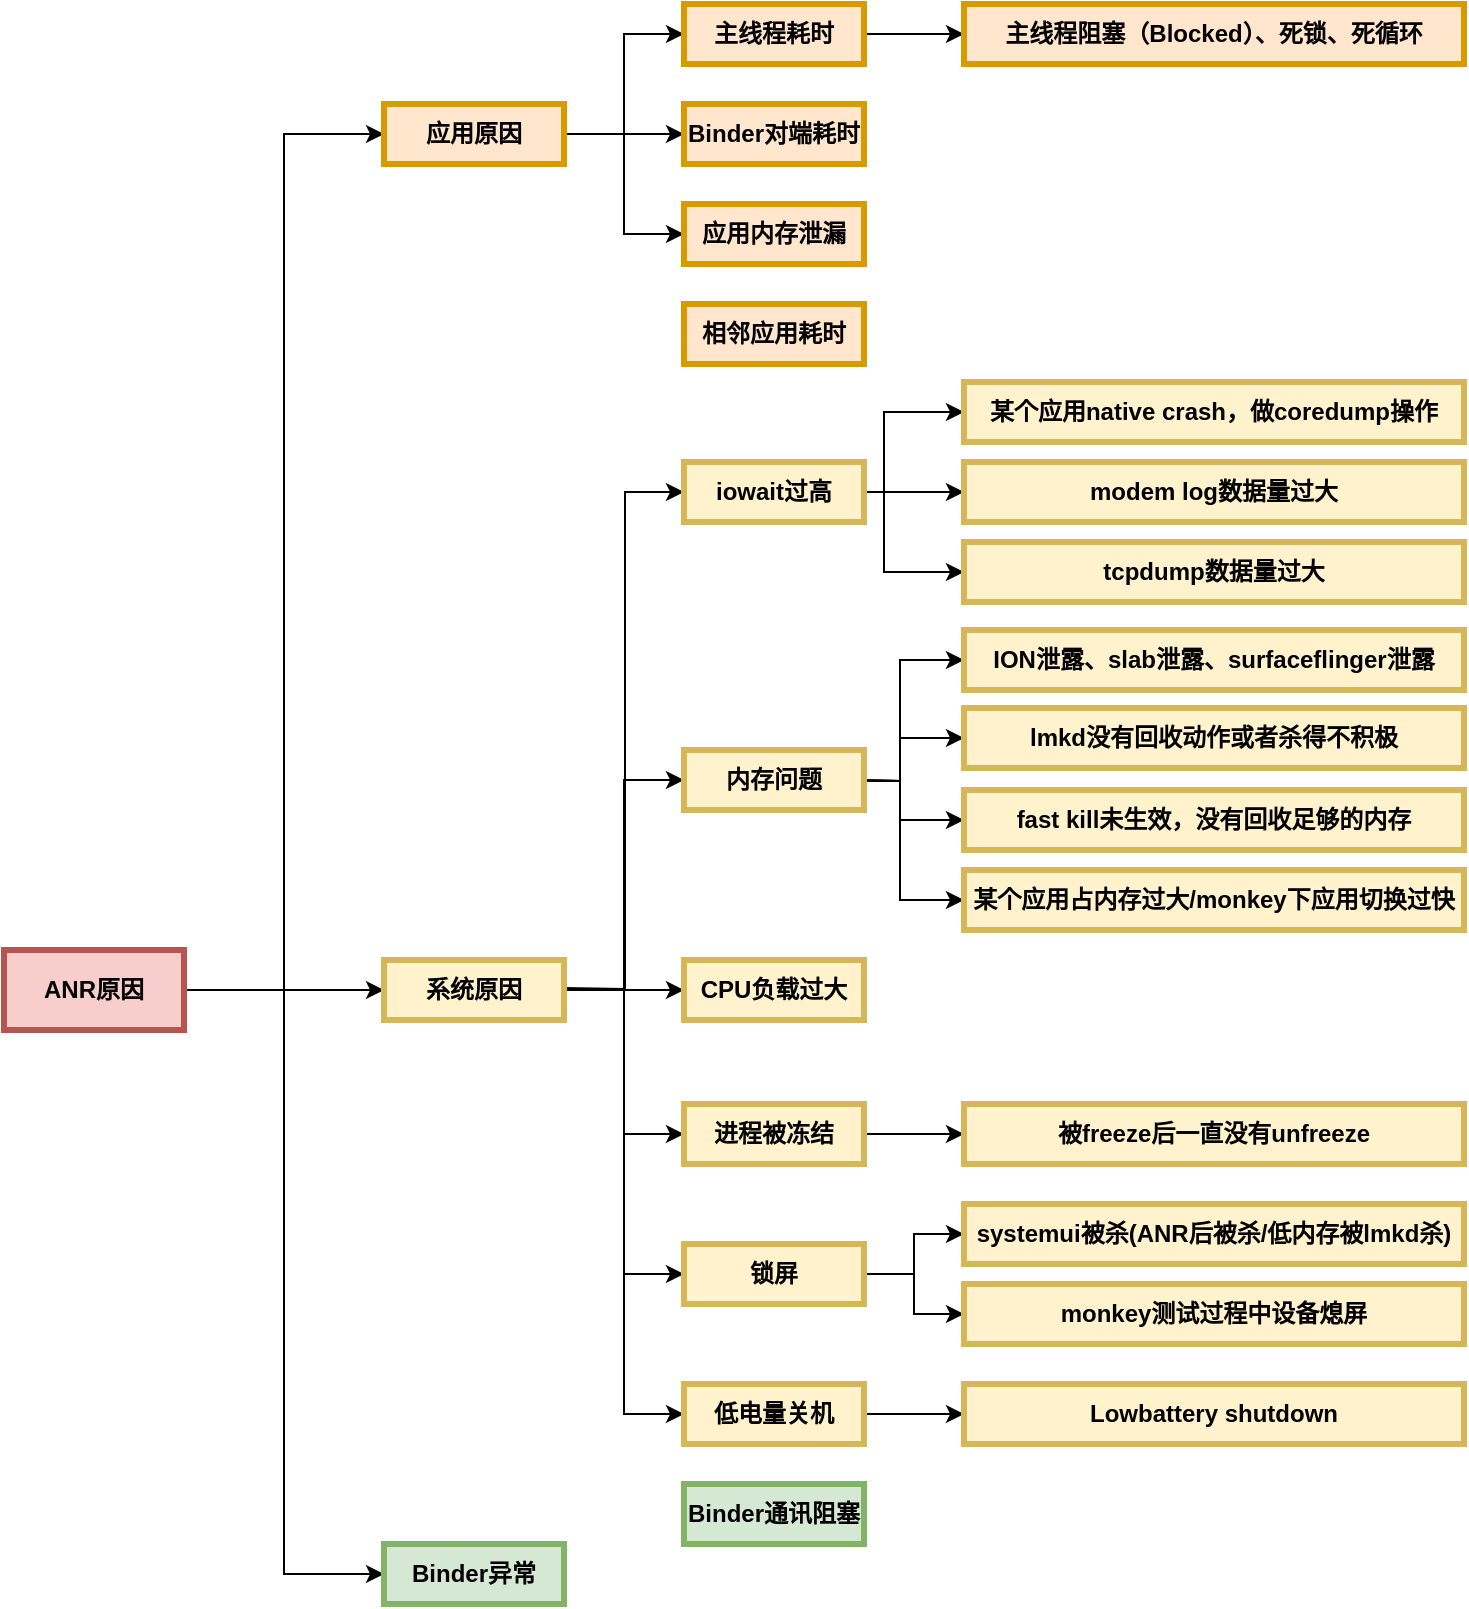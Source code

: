 <mxfile version="22.0.4" type="github">
  <diagram id="C5RBs43oDa-KdzZeNtuy" name="Page-1">
    <mxGraphModel dx="1195" dy="632" grid="1" gridSize="10" guides="1" tooltips="1" connect="1" arrows="1" fold="1" page="1" pageScale="1" pageWidth="827" pageHeight="1169" math="0" shadow="0">
      <root>
        <mxCell id="WIyWlLk6GJQsqaUBKTNV-0" />
        <mxCell id="WIyWlLk6GJQsqaUBKTNV-1" parent="WIyWlLk6GJQsqaUBKTNV-0" />
        <mxCell id="cfZGZZkKTrrLzm3ARtIg-4" style="edgeStyle=orthogonalEdgeStyle;rounded=0;orthogonalLoop=1;jettySize=auto;html=1;entryX=0;entryY=0.5;entryDx=0;entryDy=0;" parent="WIyWlLk6GJQsqaUBKTNV-1" source="cfZGZZkKTrrLzm3ARtIg-0" target="cfZGZZkKTrrLzm3ARtIg-3" edge="1">
          <mxGeometry relative="1" as="geometry">
            <mxPoint x="230" y="180" as="targetPoint" />
          </mxGeometry>
        </mxCell>
        <mxCell id="cfZGZZkKTrrLzm3ARtIg-15" style="edgeStyle=orthogonalEdgeStyle;rounded=0;orthogonalLoop=1;jettySize=auto;html=1;entryX=0;entryY=0.5;entryDx=0;entryDy=0;" parent="WIyWlLk6GJQsqaUBKTNV-1" source="cfZGZZkKTrrLzm3ARtIg-0" target="cfZGZZkKTrrLzm3ARtIg-14" edge="1">
          <mxGeometry relative="1" as="geometry" />
        </mxCell>
        <mxCell id="GQiB1Gxnlt8KOXEiArso-35" style="edgeStyle=orthogonalEdgeStyle;rounded=0;orthogonalLoop=1;jettySize=auto;html=1;entryX=0;entryY=0.5;entryDx=0;entryDy=0;" edge="1" parent="WIyWlLk6GJQsqaUBKTNV-1" source="cfZGZZkKTrrLzm3ARtIg-0" target="GQiB1Gxnlt8KOXEiArso-34">
          <mxGeometry relative="1" as="geometry" />
        </mxCell>
        <mxCell id="cfZGZZkKTrrLzm3ARtIg-0" value="ANR原因" style="whiteSpace=wrap;align=center;verticalAlign=middle;fontStyle=1;strokeWidth=3;fillColor=#f8cecc;strokeColor=#b85450;" parent="WIyWlLk6GJQsqaUBKTNV-1" vertex="1">
          <mxGeometry x="60" y="583" width="90" height="40" as="geometry" />
        </mxCell>
        <mxCell id="cfZGZZkKTrrLzm3ARtIg-6" style="edgeStyle=orthogonalEdgeStyle;rounded=0;orthogonalLoop=1;jettySize=auto;html=1;entryX=0;entryY=0.5;entryDx=0;entryDy=0;fillColor=#ffe6cc;strokeColor=#000000;" parent="WIyWlLk6GJQsqaUBKTNV-1" source="cfZGZZkKTrrLzm3ARtIg-3" target="cfZGZZkKTrrLzm3ARtIg-5" edge="1">
          <mxGeometry relative="1" as="geometry" />
        </mxCell>
        <mxCell id="cfZGZZkKTrrLzm3ARtIg-10" style="edgeStyle=orthogonalEdgeStyle;rounded=0;orthogonalLoop=1;jettySize=auto;html=1;fillColor=#ffe6cc;strokeColor=#000000;" parent="WIyWlLk6GJQsqaUBKTNV-1" source="cfZGZZkKTrrLzm3ARtIg-3" target="cfZGZZkKTrrLzm3ARtIg-9" edge="1">
          <mxGeometry relative="1" as="geometry" />
        </mxCell>
        <mxCell id="cfZGZZkKTrrLzm3ARtIg-12" style="edgeStyle=orthogonalEdgeStyle;rounded=0;orthogonalLoop=1;jettySize=auto;html=1;entryX=0;entryY=0.5;entryDx=0;entryDy=0;fillColor=#ffe6cc;strokeColor=#000000;" parent="WIyWlLk6GJQsqaUBKTNV-1" source="cfZGZZkKTrrLzm3ARtIg-3" target="cfZGZZkKTrrLzm3ARtIg-11" edge="1">
          <mxGeometry relative="1" as="geometry" />
        </mxCell>
        <mxCell id="cfZGZZkKTrrLzm3ARtIg-3" value="应用原因" style="whiteSpace=wrap;align=center;verticalAlign=middle;fontStyle=1;strokeWidth=3;fillColor=#ffe6cc;strokeColor=#d79b00;" parent="WIyWlLk6GJQsqaUBKTNV-1" vertex="1">
          <mxGeometry x="250" y="160" width="90" height="30" as="geometry" />
        </mxCell>
        <mxCell id="cfZGZZkKTrrLzm3ARtIg-8" style="edgeStyle=orthogonalEdgeStyle;rounded=0;orthogonalLoop=1;jettySize=auto;html=1;entryX=0;entryY=0.5;entryDx=0;entryDy=0;fillColor=#ffe6cc;strokeColor=#000000;" parent="WIyWlLk6GJQsqaUBKTNV-1" source="cfZGZZkKTrrLzm3ARtIg-5" target="cfZGZZkKTrrLzm3ARtIg-7" edge="1">
          <mxGeometry relative="1" as="geometry" />
        </mxCell>
        <mxCell id="cfZGZZkKTrrLzm3ARtIg-5" value="主线程耗时" style="whiteSpace=wrap;align=center;verticalAlign=middle;fontStyle=1;strokeWidth=3;fillColor=#ffe6cc;strokeColor=#d79b00;" parent="WIyWlLk6GJQsqaUBKTNV-1" vertex="1">
          <mxGeometry x="400" y="110" width="90" height="30" as="geometry" />
        </mxCell>
        <mxCell id="cfZGZZkKTrrLzm3ARtIg-7" value="主线程阻塞（Blocked）、死锁、死循环" style="whiteSpace=wrap;align=center;verticalAlign=middle;fontStyle=1;strokeWidth=3;fillColor=#ffe6cc;strokeColor=#d79b00;" parent="WIyWlLk6GJQsqaUBKTNV-1" vertex="1">
          <mxGeometry x="540" y="110" width="250" height="30" as="geometry" />
        </mxCell>
        <mxCell id="cfZGZZkKTrrLzm3ARtIg-9" value="Binder对端耗时" style="whiteSpace=wrap;align=center;verticalAlign=middle;fontStyle=1;strokeWidth=3;fillColor=#ffe6cc;strokeColor=#d79b00;" parent="WIyWlLk6GJQsqaUBKTNV-1" vertex="1">
          <mxGeometry x="400" y="160" width="90" height="30" as="geometry" />
        </mxCell>
        <mxCell id="cfZGZZkKTrrLzm3ARtIg-11" value="应用内存泄漏" style="whiteSpace=wrap;align=center;verticalAlign=middle;fontStyle=1;strokeWidth=3;fillColor=#ffe6cc;strokeColor=#d79b00;" parent="WIyWlLk6GJQsqaUBKTNV-1" vertex="1">
          <mxGeometry x="400" y="210" width="90" height="30" as="geometry" />
        </mxCell>
        <mxCell id="cfZGZZkKTrrLzm3ARtIg-13" value="相邻应用耗时" style="whiteSpace=wrap;align=center;verticalAlign=middle;fontStyle=1;strokeWidth=3;fillColor=#ffe6cc;strokeColor=#d79b00;" parent="WIyWlLk6GJQsqaUBKTNV-1" vertex="1">
          <mxGeometry x="400" y="260" width="90" height="30" as="geometry" />
        </mxCell>
        <mxCell id="GQiB1Gxnlt8KOXEiArso-1" style="edgeStyle=orthogonalEdgeStyle;rounded=0;orthogonalLoop=1;jettySize=auto;html=1;entryX=0;entryY=0.5;entryDx=0;entryDy=0;" edge="1" parent="WIyWlLk6GJQsqaUBKTNV-1" target="GQiB1Gxnlt8KOXEiArso-0">
          <mxGeometry relative="1" as="geometry">
            <mxPoint x="340" y="602" as="sourcePoint" />
          </mxGeometry>
        </mxCell>
        <mxCell id="GQiB1Gxnlt8KOXEiArso-10" style="edgeStyle=orthogonalEdgeStyle;rounded=0;orthogonalLoop=1;jettySize=auto;html=1;entryX=0;entryY=0.5;entryDx=0;entryDy=0;" edge="1" parent="WIyWlLk6GJQsqaUBKTNV-1" source="cfZGZZkKTrrLzm3ARtIg-14" target="GQiB1Gxnlt8KOXEiArso-8">
          <mxGeometry relative="1" as="geometry" />
        </mxCell>
        <mxCell id="GQiB1Gxnlt8KOXEiArso-19" style="edgeStyle=orthogonalEdgeStyle;rounded=0;orthogonalLoop=1;jettySize=auto;html=1;entryX=0;entryY=0.5;entryDx=0;entryDy=0;" edge="1" parent="WIyWlLk6GJQsqaUBKTNV-1" source="cfZGZZkKTrrLzm3ARtIg-14" target="GQiB1Gxnlt8KOXEiArso-18">
          <mxGeometry relative="1" as="geometry" />
        </mxCell>
        <mxCell id="GQiB1Gxnlt8KOXEiArso-22" style="edgeStyle=orthogonalEdgeStyle;rounded=0;orthogonalLoop=1;jettySize=auto;html=1;entryX=0;entryY=0.5;entryDx=0;entryDy=0;" edge="1" parent="WIyWlLk6GJQsqaUBKTNV-1" source="cfZGZZkKTrrLzm3ARtIg-14" target="GQiB1Gxnlt8KOXEiArso-20">
          <mxGeometry relative="1" as="geometry" />
        </mxCell>
        <mxCell id="GQiB1Gxnlt8KOXEiArso-27" style="edgeStyle=orthogonalEdgeStyle;rounded=0;orthogonalLoop=1;jettySize=auto;html=1;entryX=0;entryY=0.5;entryDx=0;entryDy=0;" edge="1" parent="WIyWlLk6GJQsqaUBKTNV-1" source="cfZGZZkKTrrLzm3ARtIg-14" target="GQiB1Gxnlt8KOXEiArso-24">
          <mxGeometry relative="1" as="geometry" />
        </mxCell>
        <mxCell id="GQiB1Gxnlt8KOXEiArso-33" style="edgeStyle=orthogonalEdgeStyle;rounded=0;orthogonalLoop=1;jettySize=auto;html=1;entryX=0;entryY=0.5;entryDx=0;entryDy=0;" edge="1" parent="WIyWlLk6GJQsqaUBKTNV-1" source="cfZGZZkKTrrLzm3ARtIg-14" target="GQiB1Gxnlt8KOXEiArso-30">
          <mxGeometry relative="1" as="geometry" />
        </mxCell>
        <mxCell id="cfZGZZkKTrrLzm3ARtIg-14" value="系统原因" style="whiteSpace=wrap;align=center;verticalAlign=middle;fontStyle=1;strokeWidth=3;fillColor=#fff2cc;strokeColor=#d6b656;" parent="WIyWlLk6GJQsqaUBKTNV-1" vertex="1">
          <mxGeometry x="250" y="588" width="90" height="30" as="geometry" />
        </mxCell>
        <mxCell id="GQiB1Gxnlt8KOXEiArso-5" style="edgeStyle=orthogonalEdgeStyle;rounded=0;orthogonalLoop=1;jettySize=auto;html=1;entryX=0;entryY=0.5;entryDx=0;entryDy=0;" edge="1" parent="WIyWlLk6GJQsqaUBKTNV-1" source="GQiB1Gxnlt8KOXEiArso-0" target="GQiB1Gxnlt8KOXEiArso-2">
          <mxGeometry relative="1" as="geometry">
            <Array as="points">
              <mxPoint x="500" y="354" />
              <mxPoint x="500" y="314" />
            </Array>
          </mxGeometry>
        </mxCell>
        <mxCell id="GQiB1Gxnlt8KOXEiArso-6" style="edgeStyle=orthogonalEdgeStyle;rounded=0;orthogonalLoop=1;jettySize=auto;html=1;entryX=0;entryY=0.5;entryDx=0;entryDy=0;" edge="1" parent="WIyWlLk6GJQsqaUBKTNV-1" source="GQiB1Gxnlt8KOXEiArso-0" target="GQiB1Gxnlt8KOXEiArso-3">
          <mxGeometry relative="1" as="geometry" />
        </mxCell>
        <mxCell id="GQiB1Gxnlt8KOXEiArso-7" style="edgeStyle=orthogonalEdgeStyle;rounded=0;orthogonalLoop=1;jettySize=auto;html=1;entryX=0;entryY=0.5;entryDx=0;entryDy=0;" edge="1" parent="WIyWlLk6GJQsqaUBKTNV-1" source="GQiB1Gxnlt8KOXEiArso-0" target="GQiB1Gxnlt8KOXEiArso-4">
          <mxGeometry relative="1" as="geometry">
            <Array as="points">
              <mxPoint x="500" y="354" />
              <mxPoint x="500" y="394" />
            </Array>
          </mxGeometry>
        </mxCell>
        <mxCell id="GQiB1Gxnlt8KOXEiArso-0" value="iowait过高" style="whiteSpace=wrap;align=center;verticalAlign=middle;fontStyle=1;strokeWidth=3;fillColor=#fff2cc;strokeColor=#d6b656;" vertex="1" parent="WIyWlLk6GJQsqaUBKTNV-1">
          <mxGeometry x="400" y="339" width="90" height="30" as="geometry" />
        </mxCell>
        <mxCell id="GQiB1Gxnlt8KOXEiArso-2" value="某个应用native crash，做coredump操作" style="whiteSpace=wrap;align=center;verticalAlign=middle;fontStyle=1;strokeWidth=3;fillColor=#fff2cc;strokeColor=#d6b656;" vertex="1" parent="WIyWlLk6GJQsqaUBKTNV-1">
          <mxGeometry x="540" y="299" width="250" height="30" as="geometry" />
        </mxCell>
        <mxCell id="GQiB1Gxnlt8KOXEiArso-3" value="modem log数据量过大" style="whiteSpace=wrap;align=center;verticalAlign=middle;fontStyle=1;strokeWidth=3;fillColor=#fff2cc;strokeColor=#d6b656;" vertex="1" parent="WIyWlLk6GJQsqaUBKTNV-1">
          <mxGeometry x="540" y="339" width="250" height="30" as="geometry" />
        </mxCell>
        <mxCell id="GQiB1Gxnlt8KOXEiArso-4" value="tcpdump数据量过大" style="whiteSpace=wrap;align=center;verticalAlign=middle;fontStyle=1;strokeWidth=3;fillColor=#fff2cc;strokeColor=#d6b656;" vertex="1" parent="WIyWlLk6GJQsqaUBKTNV-1">
          <mxGeometry x="540" y="379" width="250" height="30" as="geometry" />
        </mxCell>
        <mxCell id="GQiB1Gxnlt8KOXEiArso-14" style="edgeStyle=orthogonalEdgeStyle;rounded=0;orthogonalLoop=1;jettySize=auto;html=1;entryX=0;entryY=0.5;entryDx=0;entryDy=0;" edge="1" parent="WIyWlLk6GJQsqaUBKTNV-1" target="GQiB1Gxnlt8KOXEiArso-9">
          <mxGeometry relative="1" as="geometry">
            <mxPoint x="475" y="498" as="sourcePoint" />
            <mxPoint x="525" y="438" as="targetPoint" />
          </mxGeometry>
        </mxCell>
        <mxCell id="GQiB1Gxnlt8KOXEiArso-15" style="edgeStyle=orthogonalEdgeStyle;rounded=0;orthogonalLoop=1;jettySize=auto;html=1;entryX=0;entryY=0.5;entryDx=0;entryDy=0;" edge="1" parent="WIyWlLk6GJQsqaUBKTNV-1" target="GQiB1Gxnlt8KOXEiArso-11">
          <mxGeometry relative="1" as="geometry">
            <mxPoint x="475" y="498" as="sourcePoint" />
          </mxGeometry>
        </mxCell>
        <mxCell id="GQiB1Gxnlt8KOXEiArso-16" style="edgeStyle=orthogonalEdgeStyle;rounded=0;orthogonalLoop=1;jettySize=auto;html=1;entryX=0;entryY=0.5;entryDx=0;entryDy=0;" edge="1" parent="WIyWlLk6GJQsqaUBKTNV-1" target="GQiB1Gxnlt8KOXEiArso-12">
          <mxGeometry relative="1" as="geometry">
            <mxPoint x="475" y="498" as="sourcePoint" />
          </mxGeometry>
        </mxCell>
        <mxCell id="GQiB1Gxnlt8KOXEiArso-17" style="edgeStyle=orthogonalEdgeStyle;rounded=0;orthogonalLoop=1;jettySize=auto;html=1;entryX=0;entryY=0.5;entryDx=0;entryDy=0;" edge="1" parent="WIyWlLk6GJQsqaUBKTNV-1" target="GQiB1Gxnlt8KOXEiArso-13">
          <mxGeometry relative="1" as="geometry">
            <mxPoint x="475" y="498" as="sourcePoint" />
          </mxGeometry>
        </mxCell>
        <mxCell id="GQiB1Gxnlt8KOXEiArso-8" value="内存问题" style="whiteSpace=wrap;align=center;verticalAlign=middle;fontStyle=1;strokeWidth=3;fillColor=#fff2cc;strokeColor=#d6b656;" vertex="1" parent="WIyWlLk6GJQsqaUBKTNV-1">
          <mxGeometry x="400" y="483" width="90" height="30" as="geometry" />
        </mxCell>
        <mxCell id="GQiB1Gxnlt8KOXEiArso-9" value="ION泄露、slab泄露、surfaceflinger泄露" style="whiteSpace=wrap;align=center;verticalAlign=middle;fontStyle=1;strokeWidth=3;fillColor=#fff2cc;strokeColor=#d6b656;" vertex="1" parent="WIyWlLk6GJQsqaUBKTNV-1">
          <mxGeometry x="540" y="423" width="250" height="30" as="geometry" />
        </mxCell>
        <mxCell id="GQiB1Gxnlt8KOXEiArso-11" value="lmkd没有回收动作或者杀得不积极" style="whiteSpace=wrap;align=center;verticalAlign=middle;fontStyle=1;strokeWidth=3;fillColor=#fff2cc;strokeColor=#d6b656;" vertex="1" parent="WIyWlLk6GJQsqaUBKTNV-1">
          <mxGeometry x="540" y="462" width="250" height="30" as="geometry" />
        </mxCell>
        <mxCell id="GQiB1Gxnlt8KOXEiArso-12" value="fast kill未生效，没有回收足够的内存" style="whiteSpace=wrap;align=center;verticalAlign=middle;fontStyle=1;strokeWidth=3;fillColor=#fff2cc;strokeColor=#d6b656;" vertex="1" parent="WIyWlLk6GJQsqaUBKTNV-1">
          <mxGeometry x="540" y="503" width="250" height="30" as="geometry" />
        </mxCell>
        <mxCell id="GQiB1Gxnlt8KOXEiArso-13" value="某个应用占内存过大/monkey下应用切换过快" style="whiteSpace=wrap;align=center;verticalAlign=middle;fontStyle=1;strokeWidth=3;fillColor=#fff2cc;strokeColor=#d6b656;" vertex="1" parent="WIyWlLk6GJQsqaUBKTNV-1">
          <mxGeometry x="540" y="543" width="250" height="30" as="geometry" />
        </mxCell>
        <mxCell id="GQiB1Gxnlt8KOXEiArso-18" value="CPU负载过大" style="whiteSpace=wrap;align=center;verticalAlign=middle;fontStyle=1;strokeWidth=3;fillColor=#fff2cc;strokeColor=#d6b656;" vertex="1" parent="WIyWlLk6GJQsqaUBKTNV-1">
          <mxGeometry x="400" y="588" width="90" height="30" as="geometry" />
        </mxCell>
        <mxCell id="GQiB1Gxnlt8KOXEiArso-23" style="edgeStyle=orthogonalEdgeStyle;rounded=0;orthogonalLoop=1;jettySize=auto;html=1;entryX=0;entryY=0.5;entryDx=0;entryDy=0;" edge="1" parent="WIyWlLk6GJQsqaUBKTNV-1" source="GQiB1Gxnlt8KOXEiArso-20" target="GQiB1Gxnlt8KOXEiArso-21">
          <mxGeometry relative="1" as="geometry" />
        </mxCell>
        <mxCell id="GQiB1Gxnlt8KOXEiArso-20" value="进程被冻结" style="whiteSpace=wrap;align=center;verticalAlign=middle;fontStyle=1;strokeWidth=3;fillColor=#fff2cc;strokeColor=#d6b656;" vertex="1" parent="WIyWlLk6GJQsqaUBKTNV-1">
          <mxGeometry x="400" y="660" width="90" height="30" as="geometry" />
        </mxCell>
        <mxCell id="GQiB1Gxnlt8KOXEiArso-21" value="被freeze后一直没有unfreeze" style="whiteSpace=wrap;align=center;verticalAlign=middle;fontStyle=1;strokeWidth=3;fillColor=#fff2cc;strokeColor=#d6b656;" vertex="1" parent="WIyWlLk6GJQsqaUBKTNV-1">
          <mxGeometry x="540" y="660" width="250" height="30" as="geometry" />
        </mxCell>
        <mxCell id="GQiB1Gxnlt8KOXEiArso-26" style="edgeStyle=orthogonalEdgeStyle;rounded=0;orthogonalLoop=1;jettySize=auto;html=1;entryX=0;entryY=0.5;entryDx=0;entryDy=0;" edge="1" parent="WIyWlLk6GJQsqaUBKTNV-1" source="GQiB1Gxnlt8KOXEiArso-24" target="GQiB1Gxnlt8KOXEiArso-25">
          <mxGeometry relative="1" as="geometry" />
        </mxCell>
        <mxCell id="GQiB1Gxnlt8KOXEiArso-29" style="edgeStyle=orthogonalEdgeStyle;rounded=0;orthogonalLoop=1;jettySize=auto;html=1;entryX=0;entryY=0.5;entryDx=0;entryDy=0;" edge="1" parent="WIyWlLk6GJQsqaUBKTNV-1" source="GQiB1Gxnlt8KOXEiArso-24" target="GQiB1Gxnlt8KOXEiArso-28">
          <mxGeometry relative="1" as="geometry" />
        </mxCell>
        <mxCell id="GQiB1Gxnlt8KOXEiArso-24" value="锁屏" style="whiteSpace=wrap;align=center;verticalAlign=middle;fontStyle=1;strokeWidth=3;fillColor=#fff2cc;strokeColor=#d6b656;" vertex="1" parent="WIyWlLk6GJQsqaUBKTNV-1">
          <mxGeometry x="400" y="730" width="90" height="30" as="geometry" />
        </mxCell>
        <mxCell id="GQiB1Gxnlt8KOXEiArso-25" value="systemui被杀(ANR后被杀/低内存被lmkd杀)" style="whiteSpace=wrap;align=center;verticalAlign=middle;fontStyle=1;strokeWidth=3;fillColor=#fff2cc;strokeColor=#d6b656;" vertex="1" parent="WIyWlLk6GJQsqaUBKTNV-1">
          <mxGeometry x="540" y="710" width="250" height="30" as="geometry" />
        </mxCell>
        <mxCell id="GQiB1Gxnlt8KOXEiArso-28" value="monkey测试过程中设备熄屏" style="whiteSpace=wrap;align=center;verticalAlign=middle;fontStyle=1;strokeWidth=3;fillColor=#fff2cc;strokeColor=#d6b656;" vertex="1" parent="WIyWlLk6GJQsqaUBKTNV-1">
          <mxGeometry x="540" y="750" width="250" height="30" as="geometry" />
        </mxCell>
        <mxCell id="GQiB1Gxnlt8KOXEiArso-32" style="edgeStyle=orthogonalEdgeStyle;rounded=0;orthogonalLoop=1;jettySize=auto;html=1;entryX=0;entryY=0.5;entryDx=0;entryDy=0;" edge="1" parent="WIyWlLk6GJQsqaUBKTNV-1" source="GQiB1Gxnlt8KOXEiArso-30" target="GQiB1Gxnlt8KOXEiArso-31">
          <mxGeometry relative="1" as="geometry" />
        </mxCell>
        <mxCell id="GQiB1Gxnlt8KOXEiArso-30" value="低电量关机" style="whiteSpace=wrap;align=center;verticalAlign=middle;fontStyle=1;strokeWidth=3;fillColor=#fff2cc;strokeColor=#d6b656;" vertex="1" parent="WIyWlLk6GJQsqaUBKTNV-1">
          <mxGeometry x="400" y="800" width="90" height="30" as="geometry" />
        </mxCell>
        <mxCell id="GQiB1Gxnlt8KOXEiArso-31" value="Lowbattery shutdown" style="whiteSpace=wrap;align=center;verticalAlign=middle;fontStyle=1;strokeWidth=3;fillColor=#fff2cc;strokeColor=#d6b656;" vertex="1" parent="WIyWlLk6GJQsqaUBKTNV-1">
          <mxGeometry x="540" y="800" width="250" height="30" as="geometry" />
        </mxCell>
        <mxCell id="GQiB1Gxnlt8KOXEiArso-34" value="Binder异常" style="whiteSpace=wrap;align=center;verticalAlign=middle;fontStyle=1;strokeWidth=3;fillColor=#d5e8d4;strokeColor=#82b366;" vertex="1" parent="WIyWlLk6GJQsqaUBKTNV-1">
          <mxGeometry x="250" y="880" width="90" height="30" as="geometry" />
        </mxCell>
        <mxCell id="GQiB1Gxnlt8KOXEiArso-36" value="Binder通讯阻塞" style="whiteSpace=wrap;align=center;verticalAlign=middle;fontStyle=1;strokeWidth=3;fillColor=#d5e8d4;strokeColor=#82b366;" vertex="1" parent="WIyWlLk6GJQsqaUBKTNV-1">
          <mxGeometry x="400" y="850" width="90" height="30" as="geometry" />
        </mxCell>
      </root>
    </mxGraphModel>
  </diagram>
</mxfile>
